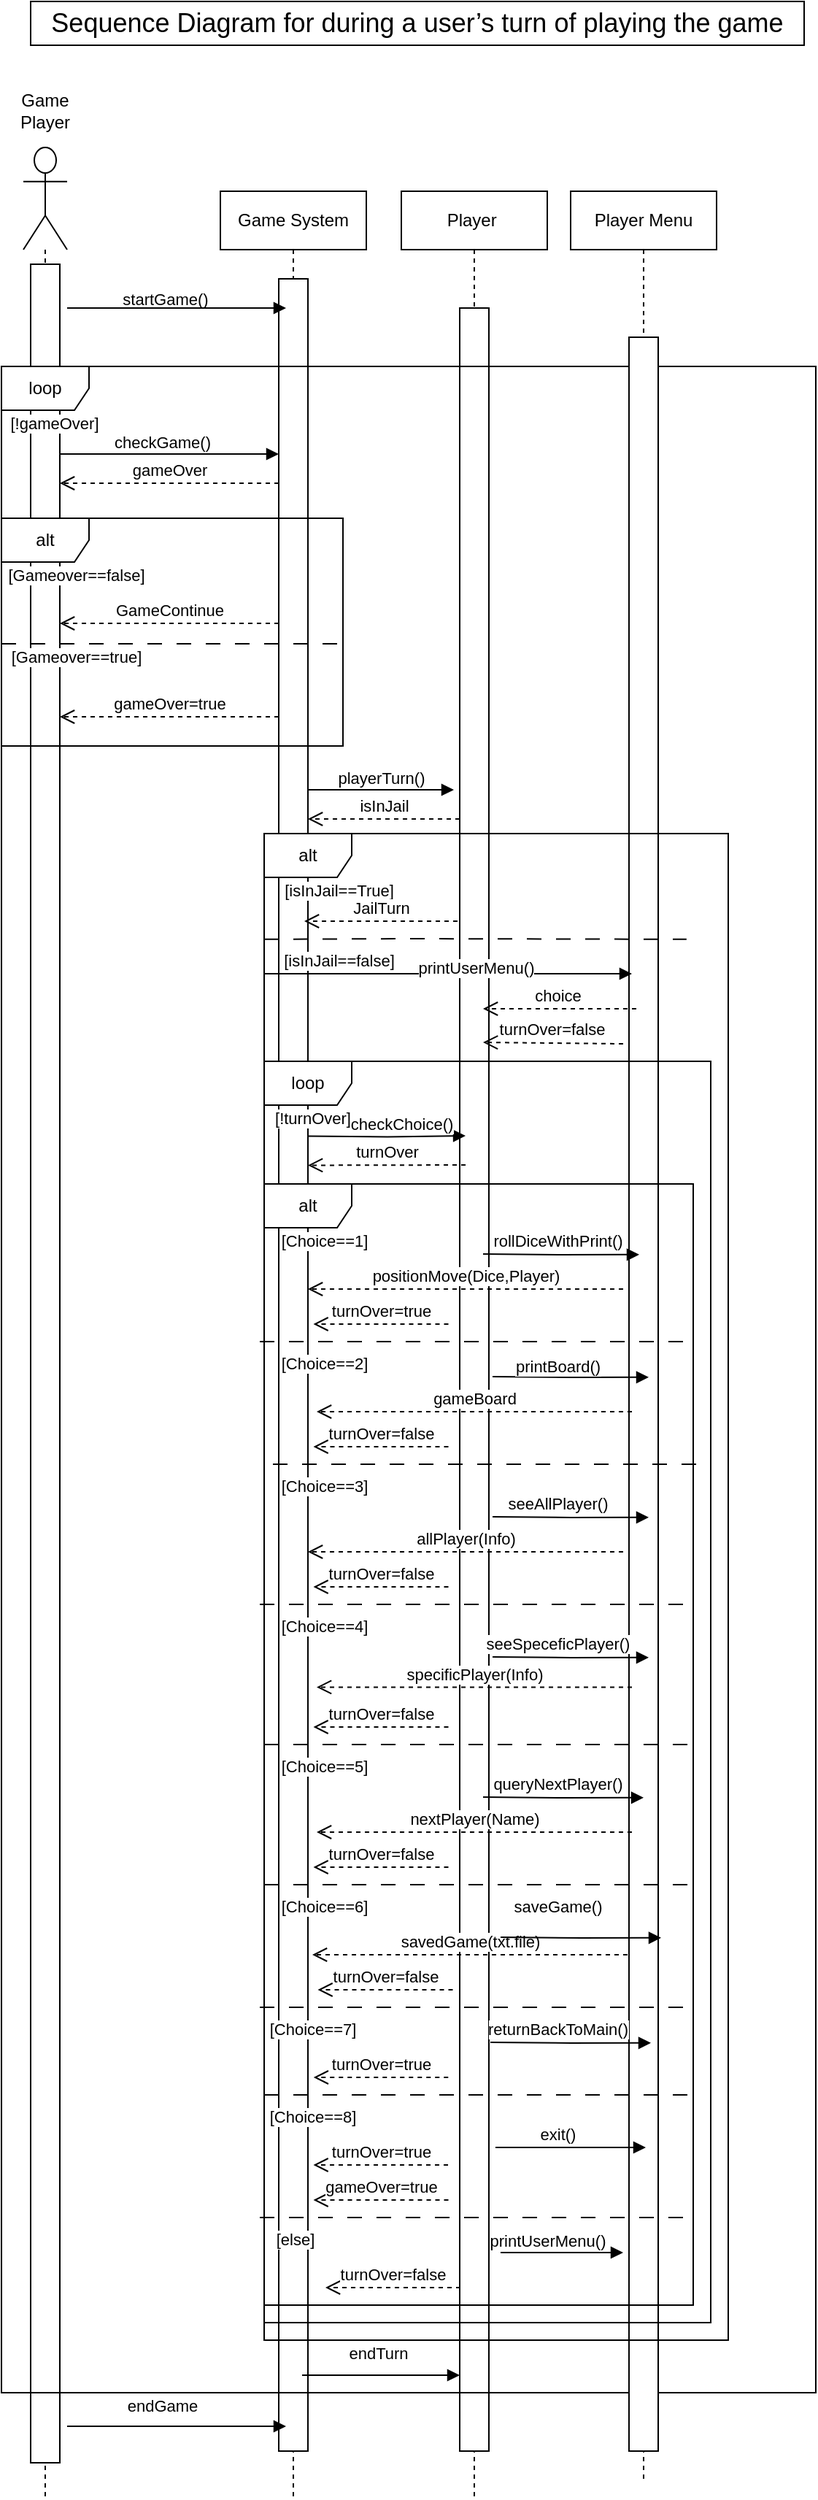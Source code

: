 <mxfile version="24.8.6">
  <diagram name="第 1 页" id="brwHPym1baECvuYmaZhg">
    <mxGraphModel grid="1" page="1" gridSize="12" guides="1" tooltips="1" connect="1" arrows="1" fold="1" pageScale="1" pageWidth="1654" pageHeight="2336" math="0" shadow="0">
      <root>
        <mxCell id="0" />
        <mxCell id="1" parent="0" />
        <mxCell id="54DzogWweAbs6cRqLhO4-1" value="&lt;font style=&quot;font-size: 18px;&quot;&gt;Sequence Diagram for&amp;nbsp;during a user’s turn of playing the game&lt;/font&gt;" style="rounded=0;whiteSpace=wrap;html=1;" vertex="1" parent="1">
          <mxGeometry x="110" y="90" width="530" height="30" as="geometry" />
        </mxCell>
        <mxCell id="5NUv0LfIs6cqSYfRhfGl-15" value="" style="shape=umlLifeline;perimeter=lifelinePerimeter;whiteSpace=wrap;html=1;container=1;dropTarget=0;collapsible=0;recursiveResize=0;outlineConnect=0;portConstraint=eastwest;newEdgeStyle={&quot;curved&quot;:0,&quot;rounded&quot;:0};participant=umlActor;size=70;" vertex="1" parent="1">
          <mxGeometry x="105" y="190" width="30" height="1610" as="geometry" />
        </mxCell>
        <mxCell id="5NUv0LfIs6cqSYfRhfGl-3" value="" style="html=1;points=[[0,0,0,0,5],[0,1,0,0,-5],[1,0,0,0,5],[1,1,0,0,-5]];perimeter=orthogonalPerimeter;outlineConnect=0;targetShapes=umlLifeline;portConstraint=eastwest;newEdgeStyle={&quot;curved&quot;:0,&quot;rounded&quot;:0};" vertex="1" parent="1">
          <mxGeometry x="110" y="270" width="20" height="1506" as="geometry" />
        </mxCell>
        <mxCell id="5NUv0LfIs6cqSYfRhfGl-14" value="Game System" style="shape=umlLifeline;perimeter=lifelinePerimeter;whiteSpace=wrap;html=1;container=1;dropTarget=0;collapsible=0;recursiveResize=0;outlineConnect=0;portConstraint=eastwest;newEdgeStyle={&quot;curved&quot;:0,&quot;rounded&quot;:0};" vertex="1" parent="1">
          <mxGeometry x="240" y="220" width="100" height="1580" as="geometry" />
        </mxCell>
        <mxCell id="5NUv0LfIs6cqSYfRhfGl-18" value="" style="html=1;points=[[0,0,0,0,5],[0,1,0,0,-5],[1,0,0,0,5],[1,1,0,0,-5]];perimeter=orthogonalPerimeter;outlineConnect=0;targetShapes=umlLifeline;portConstraint=eastwest;newEdgeStyle={&quot;curved&quot;:0,&quot;rounded&quot;:0};" vertex="1" parent="5NUv0LfIs6cqSYfRhfGl-14">
          <mxGeometry x="40" y="60" width="20" height="1488" as="geometry" />
        </mxCell>
        <mxCell id="5NUv0LfIs6cqSYfRhfGl-16" value="Game Player" style="text;html=1;align=center;verticalAlign=middle;whiteSpace=wrap;rounded=0;" vertex="1" parent="1">
          <mxGeometry x="90" y="150" width="60" height="30" as="geometry" />
        </mxCell>
        <mxCell id="5NUv0LfIs6cqSYfRhfGl-24" value="Player&amp;nbsp;" style="shape=umlLifeline;perimeter=lifelinePerimeter;whiteSpace=wrap;html=1;container=1;dropTarget=0;collapsible=0;recursiveResize=0;outlineConnect=0;portConstraint=eastwest;newEdgeStyle={&quot;curved&quot;:0,&quot;rounded&quot;:0};" vertex="1" parent="1">
          <mxGeometry x="364" y="220" width="100" height="1580" as="geometry" />
        </mxCell>
        <mxCell id="5NUv0LfIs6cqSYfRhfGl-25" value="" style="html=1;points=[[0,0,0,0,5],[0,1,0,0,-5],[1,0,0,0,5],[1,1,0,0,-5]];perimeter=orthogonalPerimeter;outlineConnect=0;targetShapes=umlLifeline;portConstraint=eastwest;newEdgeStyle={&quot;curved&quot;:0,&quot;rounded&quot;:0};" vertex="1" parent="5NUv0LfIs6cqSYfRhfGl-24">
          <mxGeometry x="40" y="80" width="20" height="1468" as="geometry" />
        </mxCell>
        <mxCell id="5NUv0LfIs6cqSYfRhfGl-27" value="loop" style="shape=umlFrame;whiteSpace=wrap;html=1;pointerEvents=0;" vertex="1" parent="1">
          <mxGeometry x="90" y="340" width="558" height="1388" as="geometry" />
        </mxCell>
        <mxCell id="5NUv0LfIs6cqSYfRhfGl-40" value="[!gameOver]" style="edgeLabel;resizable=0;html=1;align=center;verticalAlign=bottom;" connectable="0" vertex="1" parent="1">
          <mxGeometry x="135" y="340.0" as="geometry">
            <mxPoint x="-9" y="47" as="offset" />
          </mxGeometry>
        </mxCell>
        <mxCell id="5NUv0LfIs6cqSYfRhfGl-46" value="startGame()" style="edgeLabel;resizable=0;html=1;align=center;verticalAlign=bottom;" connectable="0" vertex="1" parent="1">
          <mxGeometry x="210" y="290" as="geometry">
            <mxPoint x="-8" y="12" as="offset" />
          </mxGeometry>
        </mxCell>
        <mxCell id="5NUv0LfIs6cqSYfRhfGl-49" value="" style="endArrow=block;endFill=1;html=1;edgeStyle=orthogonalEdgeStyle;align=left;verticalAlign=top;rounded=0;" edge="1" parent="1">
          <mxGeometry x="-1" relative="1" as="geometry">
            <mxPoint x="135" y="300" as="sourcePoint" />
            <mxPoint x="285" y="300" as="targetPoint" />
          </mxGeometry>
        </mxCell>
        <mxCell id="5NUv0LfIs6cqSYfRhfGl-50" value="" style="endArrow=block;endFill=1;html=1;edgeStyle=orthogonalEdgeStyle;align=left;verticalAlign=top;rounded=0;" edge="1" parent="1">
          <mxGeometry x="-1" relative="1" as="geometry">
            <mxPoint x="130" y="400" as="sourcePoint" />
            <mxPoint x="280" y="400" as="targetPoint" />
          </mxGeometry>
        </mxCell>
        <mxCell id="5NUv0LfIs6cqSYfRhfGl-51" value="checkGame()" style="edgeLabel;resizable=0;html=1;align=center;verticalAlign=bottom;" connectable="0" vertex="1" parent="1">
          <mxGeometry x="200" y="400.0" as="geometry" />
        </mxCell>
        <mxCell id="5NUv0LfIs6cqSYfRhfGl-55" value="endGame" style="edgeLabel;resizable=1;html=1;align=center;verticalAlign=bottom;movable=1;rotatable=1;deletable=1;editable=1;locked=0;connectable=1;" connectable="0" vertex="1" parent="1">
          <mxGeometry x="192" y="1680" as="geometry">
            <mxPoint x="8" y="65" as="offset" />
          </mxGeometry>
        </mxCell>
        <mxCell id="5NUv0LfIs6cqSYfRhfGl-54" value="" style="endArrow=block;endFill=1;html=1;edgeStyle=orthogonalEdgeStyle;align=left;verticalAlign=top;rounded=0;" edge="1" parent="1">
          <mxGeometry x="-1" relative="1" as="geometry">
            <mxPoint x="135" y="1751" as="sourcePoint" />
            <mxPoint x="285" y="1751" as="targetPoint" />
          </mxGeometry>
        </mxCell>
        <mxCell id="5NUv0LfIs6cqSYfRhfGl-56" value="alt" style="shape=umlFrame;whiteSpace=wrap;html=1;pointerEvents=0;movable=1;resizable=1;rotatable=1;deletable=1;editable=1;locked=0;connectable=1;" vertex="1" parent="1">
          <mxGeometry x="90" y="444" width="234" height="156" as="geometry" />
        </mxCell>
        <mxCell id="5NUv0LfIs6cqSYfRhfGl-58" value="gameOver" style="html=1;verticalAlign=bottom;endArrow=open;dashed=1;endSize=8;curved=0;rounded=0;movable=1;resizable=1;rotatable=1;deletable=1;editable=1;locked=0;connectable=1;" edge="1" parent="1">
          <mxGeometry relative="1" as="geometry">
            <mxPoint x="280" y="420" as="sourcePoint" />
            <mxPoint x="130.0" y="420" as="targetPoint" />
            <mxPoint as="offset" />
          </mxGeometry>
        </mxCell>
        <mxCell id="N0xQrKwxlJMAW4WGzeQc-1" value="" style="edgeStyle=orthogonalEdgeStyle;rounded=0;orthogonalLoop=1;jettySize=auto;html=1;" edge="1" parent="1" source="5NUv0LfIs6cqSYfRhfGl-64" target="5NUv0LfIs6cqSYfRhfGl-56">
          <mxGeometry relative="1" as="geometry" />
        </mxCell>
        <mxCell id="5NUv0LfIs6cqSYfRhfGl-64" value="[Gameover==false]" style="edgeLabel;resizable=1;html=1;align=center;verticalAlign=bottom;movable=1;rotatable=1;deletable=1;editable=1;locked=0;connectable=1;" connectable="0" vertex="1" parent="1">
          <mxGeometry x="150" y="444.0" as="geometry">
            <mxPoint x="-9" y="47" as="offset" />
          </mxGeometry>
        </mxCell>
        <mxCell id="5NUv0LfIs6cqSYfRhfGl-69" value="[Gameover==true]" style="edgeLabel;resizable=1;html=1;align=center;verticalAlign=bottom;movable=1;rotatable=1;deletable=1;editable=1;locked=0;connectable=1;" connectable="0" vertex="1" parent="1">
          <mxGeometry x="150" y="500.0" as="geometry">
            <mxPoint x="-9" y="47" as="offset" />
          </mxGeometry>
        </mxCell>
        <mxCell id="5NUv0LfIs6cqSYfRhfGl-70" value="" style="endArrow=none;startArrow=none;endFill=0;startFill=0;endSize=8;html=1;verticalAlign=bottom;dashed=1;labelBackgroundColor=none;dashPattern=10 10;rounded=0;movable=1;resizable=1;rotatable=1;deletable=1;editable=1;locked=0;connectable=1;" edge="1" parent="1">
          <mxGeometry width="160" relative="1" as="geometry">
            <mxPoint x="90" y="530" as="sourcePoint" />
            <mxPoint x="330" y="530" as="targetPoint" />
          </mxGeometry>
        </mxCell>
        <mxCell id="5NUv0LfIs6cqSYfRhfGl-71" value="GameContinue" style="html=1;verticalAlign=bottom;endArrow=open;dashed=1;endSize=8;curved=0;rounded=0;movable=1;resizable=1;rotatable=1;deletable=1;editable=1;locked=0;connectable=1;" edge="1" parent="1">
          <mxGeometry relative="1" as="geometry">
            <mxPoint x="280" y="516" as="sourcePoint" />
            <mxPoint x="130" y="516" as="targetPoint" />
            <mxPoint as="offset" />
          </mxGeometry>
        </mxCell>
        <mxCell id="5NUv0LfIs6cqSYfRhfGl-72" value="gameOver=true" style="html=1;verticalAlign=bottom;endArrow=open;dashed=1;endSize=8;curved=0;rounded=0;movable=1;resizable=1;rotatable=1;deletable=1;editable=1;locked=0;connectable=1;" edge="1" parent="1">
          <mxGeometry relative="1" as="geometry">
            <mxPoint x="280" y="580" as="sourcePoint" />
            <mxPoint x="130" y="580" as="targetPoint" />
            <mxPoint as="offset" />
          </mxGeometry>
        </mxCell>
        <mxCell id="5NUv0LfIs6cqSYfRhfGl-73" value="" style="endArrow=block;endFill=1;html=1;edgeStyle=orthogonalEdgeStyle;align=left;verticalAlign=top;rounded=0;" edge="1" parent="1">
          <mxGeometry x="-1" relative="1" as="geometry">
            <mxPoint x="300" y="630" as="sourcePoint" />
            <mxPoint x="400" y="630" as="targetPoint" />
          </mxGeometry>
        </mxCell>
        <mxCell id="5NUv0LfIs6cqSYfRhfGl-74" value="playerTurn()" style="edgeLabel;resizable=0;html=1;align=center;verticalAlign=bottom;" connectable="0" vertex="1" parent="1">
          <mxGeometry x="350" y="630.0" as="geometry" />
        </mxCell>
        <mxCell id="5NUv0LfIs6cqSYfRhfGl-75" value="Player Menu" style="shape=umlLifeline;perimeter=lifelinePerimeter;whiteSpace=wrap;html=1;container=1;dropTarget=0;collapsible=0;recursiveResize=0;outlineConnect=0;portConstraint=eastwest;newEdgeStyle={&quot;curved&quot;:0,&quot;rounded&quot;:0};" vertex="1" parent="1">
          <mxGeometry x="480" y="220" width="100" height="1568" as="geometry" />
        </mxCell>
        <mxCell id="5NUv0LfIs6cqSYfRhfGl-76" value="" style="html=1;points=[[0,0,0,0,5],[0,1,0,0,-5],[1,0,0,0,5],[1,1,0,0,-5]];perimeter=orthogonalPerimeter;outlineConnect=0;targetShapes=umlLifeline;portConstraint=eastwest;newEdgeStyle={&quot;curved&quot;:0,&quot;rounded&quot;:0};" vertex="1" parent="5NUv0LfIs6cqSYfRhfGl-75">
          <mxGeometry x="40" y="100" width="20" height="1448" as="geometry" />
        </mxCell>
        <mxCell id="5NUv0LfIs6cqSYfRhfGl-97" value="alt" style="shape=umlFrame;whiteSpace=wrap;html=1;pointerEvents=0;movable=1;resizable=1;rotatable=1;deletable=1;editable=1;locked=0;connectable=1;" vertex="1" parent="1">
          <mxGeometry x="270" y="660" width="318" height="1032" as="geometry" />
        </mxCell>
        <mxCell id="5NUv0LfIs6cqSYfRhfGl-98" value="isInJail" style="html=1;verticalAlign=bottom;endArrow=open;dashed=1;endSize=8;curved=0;rounded=0;movable=1;resizable=1;rotatable=1;deletable=1;editable=1;locked=0;connectable=1;" edge="1" parent="1" source="5NUv0LfIs6cqSYfRhfGl-25">
          <mxGeometry relative="1" as="geometry">
            <mxPoint x="450" y="650" as="sourcePoint" />
            <mxPoint x="300.0" y="650" as="targetPoint" />
            <mxPoint as="offset" />
          </mxGeometry>
        </mxCell>
        <mxCell id="5NUv0LfIs6cqSYfRhfGl-99" value="[isInJail==True]" style="edgeLabel;resizable=1;html=1;align=center;verticalAlign=bottom;movable=1;rotatable=1;deletable=1;editable=1;locked=0;connectable=1;" connectable="0" vertex="1" parent="1">
          <mxGeometry x="330" y="660.0" as="geometry">
            <mxPoint x="-9" y="47" as="offset" />
          </mxGeometry>
        </mxCell>
        <mxCell id="5NUv0LfIs6cqSYfRhfGl-100" value="[isInJail==false]" style="edgeLabel;resizable=1;html=1;align=center;verticalAlign=bottom;movable=1;rotatable=1;deletable=1;editable=1;locked=0;connectable=1;" connectable="0" vertex="1" parent="1">
          <mxGeometry x="330" y="708.0" as="geometry">
            <mxPoint x="-9" y="47" as="offset" />
          </mxGeometry>
        </mxCell>
        <mxCell id="5NUv0LfIs6cqSYfRhfGl-101" value="" style="endArrow=none;startArrow=none;endFill=0;startFill=0;endSize=8;html=1;verticalAlign=bottom;dashed=1;labelBackgroundColor=none;dashPattern=10 10;rounded=0;movable=1;resizable=1;rotatable=1;deletable=1;editable=1;locked=0;connectable=1;exitX=0.002;exitY=0.505;exitDx=0;exitDy=0;exitPerimeter=0;entryX=1;entryY=0.505;entryDx=0;entryDy=0;entryPerimeter=0;" edge="1" parent="1">
          <mxGeometry width="160" relative="1" as="geometry">
            <mxPoint x="270" y="732.4" as="sourcePoint" />
            <mxPoint x="559.42" y="732.4" as="targetPoint" />
            <Array as="points">
              <mxPoint x="369.42" y="732" />
            </Array>
          </mxGeometry>
        </mxCell>
        <mxCell id="5NUv0LfIs6cqSYfRhfGl-102" value="JailTurn" style="html=1;verticalAlign=bottom;endArrow=open;dashed=1;endSize=8;curved=0;rounded=0;movable=1;resizable=1;rotatable=1;deletable=1;editable=1;locked=0;connectable=1;" edge="1" parent="1">
          <mxGeometry relative="1" as="geometry">
            <mxPoint x="402.5" y="720" as="sourcePoint" />
            <mxPoint x="297.5" y="720" as="targetPoint" />
            <mxPoint as="offset" />
          </mxGeometry>
        </mxCell>
        <mxCell id="5NUv0LfIs6cqSYfRhfGl-105" value="" style="endArrow=block;endFill=1;html=1;edgeStyle=orthogonalEdgeStyle;align=left;verticalAlign=top;rounded=0;" edge="1" parent="1">
          <mxGeometry x="-1" relative="1" as="geometry">
            <mxPoint x="270" y="756" as="sourcePoint" />
            <mxPoint x="522" y="756" as="targetPoint" />
          </mxGeometry>
        </mxCell>
        <mxCell id="5NUv0LfIs6cqSYfRhfGl-106" value="printUserMenu()" style="edgeLabel;resizable=0;html=1;align=center;verticalAlign=bottom;" connectable="0" vertex="1" parent="1">
          <mxGeometry x="414" y="768.0" as="geometry">
            <mxPoint x="1" y="-8" as="offset" />
          </mxGeometry>
        </mxCell>
        <mxCell id="5NUv0LfIs6cqSYfRhfGl-107" value="loop" style="shape=umlFrame;whiteSpace=wrap;html=1;pointerEvents=0;" vertex="1" parent="1">
          <mxGeometry x="270" y="816" width="306" height="864" as="geometry" />
        </mxCell>
        <mxCell id="5NUv0LfIs6cqSYfRhfGl-108" value="choice" style="html=1;verticalAlign=bottom;endArrow=open;dashed=1;endSize=8;curved=0;rounded=0;movable=1;resizable=1;rotatable=1;deletable=1;editable=1;locked=0;connectable=1;" edge="1" parent="1">
          <mxGeometry x="0.029" relative="1" as="geometry">
            <mxPoint x="525" y="780" as="sourcePoint" />
            <mxPoint x="420" y="780" as="targetPoint" />
            <mxPoint as="offset" />
          </mxGeometry>
        </mxCell>
        <mxCell id="5NUv0LfIs6cqSYfRhfGl-112" value="[Choice==1]" style="edgeLabel;resizable=1;html=1;align=center;verticalAlign=bottom;movable=1;rotatable=1;deletable=1;editable=1;locked=0;connectable=1;" connectable="0" vertex="1" parent="1">
          <mxGeometry x="320" y="900.0" as="geometry">
            <mxPoint x="-9" y="47" as="offset" />
          </mxGeometry>
        </mxCell>
        <mxCell id="5NUv0LfIs6cqSYfRhfGl-114" value="turnOver=true" style="html=1;verticalAlign=bottom;endArrow=open;dashed=1;endSize=8;curved=0;rounded=0;movable=1;resizable=1;rotatable=1;deletable=1;editable=1;locked=0;connectable=1;" edge="1" parent="1">
          <mxGeometry relative="1" as="geometry">
            <mxPoint x="396.25" y="996" as="sourcePoint" />
            <mxPoint x="303.75" y="996" as="targetPoint" />
            <mxPoint as="offset" />
          </mxGeometry>
        </mxCell>
        <mxCell id="5NUv0LfIs6cqSYfRhfGl-115" value="" style="endArrow=block;endFill=1;html=1;edgeStyle=orthogonalEdgeStyle;align=left;verticalAlign=top;rounded=0;" edge="1" parent="1">
          <mxGeometry x="-1" relative="1" as="geometry">
            <mxPoint x="296" y="1716" as="sourcePoint" />
            <mxPoint x="404" y="1716" as="targetPoint" />
          </mxGeometry>
        </mxCell>
        <mxCell id="5NUv0LfIs6cqSYfRhfGl-116" value="endTurn" style="edgeLabel;resizable=1;html=1;align=center;verticalAlign=bottom;movable=1;rotatable=1;deletable=1;editable=1;locked=0;connectable=1;" connectable="0" vertex="1" parent="1">
          <mxGeometry x="340" y="1644" as="geometry">
            <mxPoint x="8" y="65" as="offset" />
          </mxGeometry>
        </mxCell>
        <mxCell id="5NUv0LfIs6cqSYfRhfGl-117" value="" style="endArrow=none;startArrow=none;endFill=0;startFill=0;endSize=8;html=1;verticalAlign=bottom;dashed=1;labelBackgroundColor=none;dashPattern=10 10;rounded=0;movable=1;resizable=1;rotatable=1;deletable=1;editable=1;locked=0;connectable=1;entryX=1;entryY=0.15;entryDx=0;entryDy=0;entryPerimeter=0;" edge="1" parent="1">
          <mxGeometry width="160" relative="1" as="geometry">
            <mxPoint x="267" y="1008" as="sourcePoint" />
            <mxPoint x="561" y="1008.0" as="targetPoint" />
            <Array as="points">
              <mxPoint x="420" y="1008" />
            </Array>
          </mxGeometry>
        </mxCell>
        <mxCell id="5NUv0LfIs6cqSYfRhfGl-118" value="alt" style="shape=umlFrame;whiteSpace=wrap;html=1;pointerEvents=0;movable=1;resizable=1;rotatable=1;deletable=1;editable=1;locked=0;connectable=1;" vertex="1" parent="1">
          <mxGeometry x="270" y="900" width="294" height="768" as="geometry" />
        </mxCell>
        <mxCell id="5NUv0LfIs6cqSYfRhfGl-119" value="" style="endArrow=block;endFill=1;html=1;edgeStyle=orthogonalEdgeStyle;align=left;verticalAlign=top;rounded=0;" edge="1" parent="1">
          <mxGeometry x="-1" relative="1" as="geometry">
            <mxPoint x="300" y="867.23" as="sourcePoint" />
            <mxPoint x="408" y="867" as="targetPoint" />
          </mxGeometry>
        </mxCell>
        <mxCell id="5NUv0LfIs6cqSYfRhfGl-120" value="checkChoice()" style="edgeLabel;resizable=0;html=1;align=center;verticalAlign=bottom;" connectable="0" vertex="1" parent="1">
          <mxGeometry x="364" y="867.23" as="geometry" />
        </mxCell>
        <mxCell id="5NUv0LfIs6cqSYfRhfGl-121" value="turnOver" style="html=1;verticalAlign=bottom;endArrow=open;dashed=1;endSize=8;curved=0;rounded=0;movable=1;resizable=1;rotatable=1;deletable=1;editable=1;locked=0;connectable=1;" edge="1" parent="1">
          <mxGeometry relative="1" as="geometry">
            <mxPoint x="408" y="887" as="sourcePoint" />
            <mxPoint x="300.0" y="887.23" as="targetPoint" />
            <mxPoint as="offset" />
          </mxGeometry>
        </mxCell>
        <mxCell id="5NUv0LfIs6cqSYfRhfGl-123" value="" style="endArrow=block;endFill=1;html=1;edgeStyle=orthogonalEdgeStyle;align=left;verticalAlign=top;rounded=0;" edge="1" parent="1">
          <mxGeometry x="-1" relative="1" as="geometry">
            <mxPoint x="420" y="948" as="sourcePoint" />
            <mxPoint x="527" y="948.38" as="targetPoint" />
          </mxGeometry>
        </mxCell>
        <mxCell id="5NUv0LfIs6cqSYfRhfGl-124" value="rollDiceWithPrint()" style="edgeLabel;resizable=1;html=1;align=center;verticalAlign=bottom;movable=1;rotatable=1;deletable=1;editable=1;locked=0;connectable=1;" connectable="0" vertex="1" parent="1">
          <mxGeometry x="480" y="900.0" as="geometry">
            <mxPoint x="-9" y="47" as="offset" />
          </mxGeometry>
        </mxCell>
        <mxCell id="5NUv0LfIs6cqSYfRhfGl-125" value="positionMove(Dice,Player)" style="html=1;verticalAlign=bottom;endArrow=open;dashed=1;endSize=8;curved=0;rounded=0;movable=1;resizable=1;rotatable=1;deletable=1;editable=1;locked=0;connectable=1;" edge="1" parent="1">
          <mxGeometry relative="1" as="geometry">
            <mxPoint x="516" y="972" as="sourcePoint" />
            <mxPoint x="300" y="972" as="targetPoint" />
            <mxPoint as="offset" />
          </mxGeometry>
        </mxCell>
        <mxCell id="5NUv0LfIs6cqSYfRhfGl-133" value="turnOver=false" style="html=1;verticalAlign=bottom;endArrow=open;dashed=1;endSize=8;curved=0;rounded=0;movable=1;resizable=1;rotatable=1;deletable=1;editable=1;locked=0;connectable=1;" edge="1" parent="1">
          <mxGeometry relative="1" as="geometry">
            <mxPoint x="396.25" y="1080" as="sourcePoint" />
            <mxPoint x="303.75" y="1080" as="targetPoint" />
            <mxPoint as="offset" />
          </mxGeometry>
        </mxCell>
        <mxCell id="5NUv0LfIs6cqSYfRhfGl-134" value="" style="endArrow=none;startArrow=none;endFill=0;startFill=0;endSize=8;html=1;verticalAlign=bottom;dashed=1;labelBackgroundColor=none;dashPattern=10 10;rounded=0;movable=1;resizable=1;rotatable=1;deletable=1;editable=1;locked=0;connectable=1;entryX=1;entryY=0.15;entryDx=0;entryDy=0;entryPerimeter=0;" edge="1" parent="1">
          <mxGeometry width="160" relative="1" as="geometry">
            <mxPoint x="276" y="1092" as="sourcePoint" />
            <mxPoint x="570" y="1092" as="targetPoint" />
            <Array as="points">
              <mxPoint x="429" y="1092" />
            </Array>
          </mxGeometry>
        </mxCell>
        <mxCell id="5NUv0LfIs6cqSYfRhfGl-135" value="" style="endArrow=block;endFill=1;html=1;edgeStyle=orthogonalEdgeStyle;align=left;verticalAlign=top;rounded=0;" edge="1" parent="1">
          <mxGeometry x="-1" relative="1" as="geometry">
            <mxPoint x="426.5" y="1032" as="sourcePoint" />
            <mxPoint x="533.5" y="1032.38" as="targetPoint" />
          </mxGeometry>
        </mxCell>
        <mxCell id="5NUv0LfIs6cqSYfRhfGl-137" value="turnOver=false" style="html=1;verticalAlign=bottom;endArrow=open;dashed=1;endSize=8;curved=0;rounded=0;movable=1;resizable=1;rotatable=1;deletable=1;editable=1;locked=0;connectable=1;" edge="1" parent="1">
          <mxGeometry relative="1" as="geometry">
            <mxPoint x="396.25" y="1176" as="sourcePoint" />
            <mxPoint x="303.75" y="1176" as="targetPoint" />
            <mxPoint as="offset" />
          </mxGeometry>
        </mxCell>
        <mxCell id="5NUv0LfIs6cqSYfRhfGl-138" value="" style="endArrow=none;startArrow=none;endFill=0;startFill=0;endSize=8;html=1;verticalAlign=bottom;dashed=1;labelBackgroundColor=none;dashPattern=10 10;rounded=0;movable=1;resizable=1;rotatable=1;deletable=1;editable=1;locked=0;connectable=1;entryX=1;entryY=0.15;entryDx=0;entryDy=0;entryPerimeter=0;" edge="1" parent="1">
          <mxGeometry width="160" relative="1" as="geometry">
            <mxPoint x="267" y="1188" as="sourcePoint" />
            <mxPoint x="561" y="1188.0" as="targetPoint" />
            <Array as="points">
              <mxPoint x="420" y="1188" />
            </Array>
          </mxGeometry>
        </mxCell>
        <mxCell id="5NUv0LfIs6cqSYfRhfGl-140" value="allPlayer(Info)" style="html=1;verticalAlign=bottom;endArrow=open;dashed=1;endSize=8;curved=0;rounded=0;movable=1;resizable=1;rotatable=1;deletable=1;editable=1;locked=0;connectable=1;" edge="1" parent="1">
          <mxGeometry relative="1" as="geometry">
            <mxPoint x="516" y="1152" as="sourcePoint" />
            <mxPoint x="300" y="1152" as="targetPoint" />
            <mxPoint as="offset" />
          </mxGeometry>
        </mxCell>
        <mxCell id="5NUv0LfIs6cqSYfRhfGl-141" value="[Choice==2]" style="edgeLabel;resizable=1;html=1;align=center;verticalAlign=bottom;movable=1;rotatable=1;deletable=1;editable=1;locked=0;connectable=1;" connectable="0" vertex="1" parent="1">
          <mxGeometry x="320" y="984.0" as="geometry">
            <mxPoint x="-9" y="47" as="offset" />
          </mxGeometry>
        </mxCell>
        <mxCell id="5NUv0LfIs6cqSYfRhfGl-142" value="[Choice==3]" style="edgeLabel;resizable=1;html=1;align=center;verticalAlign=bottom;movable=1;rotatable=1;deletable=1;editable=1;locked=0;connectable=1;" connectable="0" vertex="1" parent="1">
          <mxGeometry x="320" y="1068" as="geometry">
            <mxPoint x="-9" y="47" as="offset" />
          </mxGeometry>
        </mxCell>
        <mxCell id="5NUv0LfIs6cqSYfRhfGl-143" value="turnOver=false" style="html=1;verticalAlign=bottom;endArrow=open;dashed=1;endSize=8;curved=0;rounded=0;movable=1;resizable=1;rotatable=1;deletable=1;editable=1;locked=0;connectable=1;" edge="1" parent="1">
          <mxGeometry relative="1" as="geometry">
            <mxPoint x="396.25" y="1272" as="sourcePoint" />
            <mxPoint x="303.75" y="1272" as="targetPoint" />
            <mxPoint as="offset" />
          </mxGeometry>
        </mxCell>
        <mxCell id="5NUv0LfIs6cqSYfRhfGl-144" value="" style="endArrow=none;startArrow=none;endFill=0;startFill=0;endSize=8;html=1;verticalAlign=bottom;dashed=1;labelBackgroundColor=none;dashPattern=10 10;rounded=0;movable=1;resizable=1;rotatable=1;deletable=1;editable=1;locked=0;connectable=1;entryX=1;entryY=0.15;entryDx=0;entryDy=0;entryPerimeter=0;" edge="1" parent="1">
          <mxGeometry width="160" relative="1" as="geometry">
            <mxPoint x="270" y="1284" as="sourcePoint" />
            <mxPoint x="564" y="1284.0" as="targetPoint" />
            <Array as="points">
              <mxPoint x="423" y="1284" />
            </Array>
          </mxGeometry>
        </mxCell>
        <mxCell id="5NUv0LfIs6cqSYfRhfGl-146" value="specificPlayer(Info)" style="html=1;verticalAlign=bottom;endArrow=open;dashed=1;endSize=8;curved=0;rounded=0;movable=1;resizable=1;rotatable=1;deletable=1;editable=1;locked=0;connectable=1;" edge="1" parent="1">
          <mxGeometry relative="1" as="geometry">
            <mxPoint x="522" y="1244.7" as="sourcePoint" />
            <mxPoint x="306" y="1244.7" as="targetPoint" />
            <mxPoint as="offset" />
          </mxGeometry>
        </mxCell>
        <mxCell id="5NUv0LfIs6cqSYfRhfGl-147" value="turnOver=false" style="html=1;verticalAlign=bottom;endArrow=open;dashed=1;endSize=8;curved=0;rounded=0;movable=1;resizable=1;rotatable=1;deletable=1;editable=1;locked=0;connectable=1;" edge="1" parent="1">
          <mxGeometry relative="1" as="geometry">
            <mxPoint x="396.25" y="1368" as="sourcePoint" />
            <mxPoint x="303.75" y="1368" as="targetPoint" />
            <mxPoint as="offset" />
          </mxGeometry>
        </mxCell>
        <mxCell id="5NUv0LfIs6cqSYfRhfGl-148" value="" style="endArrow=none;startArrow=none;endFill=0;startFill=0;endSize=8;html=1;verticalAlign=bottom;dashed=1;labelBackgroundColor=none;dashPattern=10 10;rounded=0;movable=1;resizable=1;rotatable=1;deletable=1;editable=1;locked=0;connectable=1;entryX=1;entryY=0.15;entryDx=0;entryDy=0;entryPerimeter=0;" edge="1" parent="1">
          <mxGeometry width="160" relative="1" as="geometry">
            <mxPoint x="270" y="1380" as="sourcePoint" />
            <mxPoint x="564" y="1380.0" as="targetPoint" />
            <Array as="points">
              <mxPoint x="423" y="1380" />
            </Array>
          </mxGeometry>
        </mxCell>
        <mxCell id="5NUv0LfIs6cqSYfRhfGl-149" value="" style="endArrow=block;endFill=1;html=1;edgeStyle=orthogonalEdgeStyle;align=left;verticalAlign=top;rounded=0;" edge="1" parent="1">
          <mxGeometry x="-1" relative="1" as="geometry">
            <mxPoint x="420" y="1320" as="sourcePoint" />
            <mxPoint x="530" y="1320.38" as="targetPoint" />
          </mxGeometry>
        </mxCell>
        <mxCell id="5NUv0LfIs6cqSYfRhfGl-150" value="nextPlayer(Name)" style="html=1;verticalAlign=bottom;endArrow=open;dashed=1;endSize=8;curved=0;rounded=0;movable=1;resizable=1;rotatable=1;deletable=1;editable=1;locked=0;connectable=1;" edge="1" parent="1">
          <mxGeometry relative="1" as="geometry">
            <mxPoint x="522" y="1344" as="sourcePoint" />
            <mxPoint x="306" y="1344" as="targetPoint" />
            <mxPoint as="offset" />
          </mxGeometry>
        </mxCell>
        <mxCell id="5NUv0LfIs6cqSYfRhfGl-151" value="turnOver=false" style="html=1;verticalAlign=bottom;endArrow=open;dashed=1;endSize=8;curved=0;rounded=0;movable=1;resizable=1;rotatable=1;deletable=1;editable=1;locked=0;connectable=1;" edge="1" parent="1">
          <mxGeometry relative="1" as="geometry">
            <mxPoint x="399.25" y="1452" as="sourcePoint" />
            <mxPoint x="306.75" y="1452" as="targetPoint" />
            <mxPoint as="offset" />
          </mxGeometry>
        </mxCell>
        <mxCell id="5NUv0LfIs6cqSYfRhfGl-152" value="" style="endArrow=none;startArrow=none;endFill=0;startFill=0;endSize=8;html=1;verticalAlign=bottom;dashed=1;labelBackgroundColor=none;dashPattern=10 10;rounded=0;movable=1;resizable=1;rotatable=1;deletable=1;editable=1;locked=0;connectable=1;entryX=1;entryY=0.15;entryDx=0;entryDy=0;entryPerimeter=0;" edge="1" parent="1">
          <mxGeometry width="160" relative="1" as="geometry">
            <mxPoint x="267" y="1464" as="sourcePoint" />
            <mxPoint x="561" y="1464.0" as="targetPoint" />
            <Array as="points">
              <mxPoint x="420" y="1464" />
            </Array>
          </mxGeometry>
        </mxCell>
        <mxCell id="5NUv0LfIs6cqSYfRhfGl-153" value="" style="endArrow=block;endFill=1;html=1;edgeStyle=orthogonalEdgeStyle;align=left;verticalAlign=top;rounded=0;" edge="1" parent="1">
          <mxGeometry x="-1" relative="1" as="geometry">
            <mxPoint x="425" y="1488" as="sourcePoint" />
            <mxPoint x="535" y="1488.38" as="targetPoint" />
          </mxGeometry>
        </mxCell>
        <mxCell id="5NUv0LfIs6cqSYfRhfGl-154" value="savedGame(txt.file)" style="html=1;verticalAlign=bottom;endArrow=open;dashed=1;endSize=8;curved=0;rounded=0;movable=1;resizable=1;rotatable=1;deletable=1;editable=1;locked=0;connectable=1;" edge="1" parent="1">
          <mxGeometry relative="1" as="geometry">
            <mxPoint x="519" y="1428" as="sourcePoint" />
            <mxPoint x="303" y="1428" as="targetPoint" />
            <mxPoint as="offset" />
          </mxGeometry>
        </mxCell>
        <mxCell id="5NUv0LfIs6cqSYfRhfGl-155" value="[Choice==4]" style="edgeLabel;resizable=1;html=1;align=center;verticalAlign=bottom;movable=1;rotatable=1;deletable=1;editable=1;locked=0;connectable=1;" connectable="0" vertex="1" parent="1">
          <mxGeometry x="320" y="1164" as="geometry">
            <mxPoint x="-9" y="47" as="offset" />
          </mxGeometry>
        </mxCell>
        <mxCell id="5NUv0LfIs6cqSYfRhfGl-156" value="[Choice==5]" style="edgeLabel;resizable=1;html=1;align=center;verticalAlign=bottom;movable=1;rotatable=1;deletable=1;editable=1;locked=0;connectable=1;" connectable="0" vertex="1" parent="1">
          <mxGeometry x="320" y="1260" as="geometry">
            <mxPoint x="-9" y="47" as="offset" />
          </mxGeometry>
        </mxCell>
        <mxCell id="5NUv0LfIs6cqSYfRhfGl-157" value="[Choice==6]" style="edgeLabel;resizable=1;html=1;align=center;verticalAlign=bottom;movable=1;rotatable=1;deletable=1;editable=1;locked=0;connectable=1;" connectable="0" vertex="1" parent="1">
          <mxGeometry x="320" y="1356" as="geometry">
            <mxPoint x="-9" y="47" as="offset" />
          </mxGeometry>
        </mxCell>
        <mxCell id="5NUv0LfIs6cqSYfRhfGl-158" value="turnOver=true" style="html=1;verticalAlign=bottom;endArrow=open;dashed=1;endSize=8;curved=0;rounded=0;movable=1;resizable=1;rotatable=1;deletable=1;editable=1;locked=0;connectable=1;" edge="1" parent="1">
          <mxGeometry relative="1" as="geometry">
            <mxPoint x="396" y="1572" as="sourcePoint" />
            <mxPoint x="303.75" y="1572" as="targetPoint" />
            <mxPoint as="offset" />
          </mxGeometry>
        </mxCell>
        <mxCell id="5NUv0LfIs6cqSYfRhfGl-159" value="" style="endArrow=none;startArrow=none;endFill=0;startFill=0;endSize=8;html=1;verticalAlign=bottom;dashed=1;labelBackgroundColor=none;dashPattern=10 10;rounded=0;movable=1;resizable=1;rotatable=1;deletable=1;editable=1;locked=0;connectable=1;entryX=1;entryY=0.15;entryDx=0;entryDy=0;entryPerimeter=0;" edge="1" parent="1">
          <mxGeometry width="160" relative="1" as="geometry">
            <mxPoint x="267" y="1608" as="sourcePoint" />
            <mxPoint x="561" y="1608.0" as="targetPoint" />
            <Array as="points">
              <mxPoint x="420" y="1608" />
            </Array>
          </mxGeometry>
        </mxCell>
        <mxCell id="5NUv0LfIs6cqSYfRhfGl-162" value="[Choice==8]" style="edgeLabel;resizable=1;html=1;align=center;verticalAlign=bottom;movable=1;rotatable=1;deletable=1;editable=1;locked=0;connectable=1;" connectable="0" vertex="1" parent="1">
          <mxGeometry x="312" y="1500" as="geometry">
            <mxPoint x="-9" y="47" as="offset" />
          </mxGeometry>
        </mxCell>
        <mxCell id="5NUv0LfIs6cqSYfRhfGl-163" value="printBoard()" style="edgeLabel;resizable=1;html=1;align=center;verticalAlign=bottom;movable=1;rotatable=1;deletable=1;editable=1;locked=0;connectable=1;" connectable="0" vertex="1" parent="1">
          <mxGeometry x="480" y="986.0" as="geometry">
            <mxPoint x="-9" y="47" as="offset" />
          </mxGeometry>
        </mxCell>
        <mxCell id="5NUv0LfIs6cqSYfRhfGl-164" value="[!turnOver]" style="edgeLabel;resizable=0;html=1;align=center;verticalAlign=bottom;" connectable="0" vertex="1" parent="1">
          <mxGeometry x="312" y="816.0" as="geometry">
            <mxPoint x="-9" y="47" as="offset" />
          </mxGeometry>
        </mxCell>
        <mxCell id="5NUv0LfIs6cqSYfRhfGl-165" value="gameBoard" style="html=1;verticalAlign=bottom;endArrow=open;dashed=1;endSize=8;curved=0;rounded=0;movable=1;resizable=1;rotatable=1;deletable=1;editable=1;locked=0;connectable=1;" edge="1" parent="1">
          <mxGeometry relative="1" as="geometry">
            <mxPoint x="522" y="1056" as="sourcePoint" />
            <mxPoint x="306" y="1056" as="targetPoint" />
            <mxPoint as="offset" />
          </mxGeometry>
        </mxCell>
        <mxCell id="5NUv0LfIs6cqSYfRhfGl-166" value="" style="endArrow=block;endFill=1;html=1;edgeStyle=orthogonalEdgeStyle;align=left;verticalAlign=top;rounded=0;" edge="1" parent="1">
          <mxGeometry x="-1" relative="1" as="geometry">
            <mxPoint x="426.5" y="1128" as="sourcePoint" />
            <mxPoint x="533.5" y="1128.38" as="targetPoint" />
          </mxGeometry>
        </mxCell>
        <mxCell id="5NUv0LfIs6cqSYfRhfGl-167" value="seeAllPlayer()" style="edgeLabel;resizable=1;html=1;align=center;verticalAlign=bottom;movable=1;rotatable=1;deletable=1;editable=1;locked=0;connectable=1;" connectable="0" vertex="1" parent="1">
          <mxGeometry x="480" y="1080" as="geometry">
            <mxPoint x="-9" y="47" as="offset" />
          </mxGeometry>
        </mxCell>
        <mxCell id="5NUv0LfIs6cqSYfRhfGl-168" value="" style="endArrow=block;endFill=1;html=1;edgeStyle=orthogonalEdgeStyle;align=left;verticalAlign=top;rounded=0;" edge="1" parent="1">
          <mxGeometry x="-1" relative="1" as="geometry">
            <mxPoint x="426.5" y="1224" as="sourcePoint" />
            <mxPoint x="533.5" y="1224.38" as="targetPoint" />
          </mxGeometry>
        </mxCell>
        <mxCell id="5NUv0LfIs6cqSYfRhfGl-169" value="seeSpeceficPlayer()" style="edgeLabel;resizable=1;html=1;align=center;verticalAlign=bottom;movable=1;rotatable=1;deletable=1;editable=1;locked=0;connectable=1;" connectable="0" vertex="1" parent="1">
          <mxGeometry x="480" y="1176" as="geometry">
            <mxPoint x="-9" y="47" as="offset" />
          </mxGeometry>
        </mxCell>
        <mxCell id="5NUv0LfIs6cqSYfRhfGl-170" value="queryNextPlayer()" style="edgeLabel;resizable=1;html=1;align=center;verticalAlign=bottom;movable=1;rotatable=1;deletable=1;editable=1;locked=0;connectable=1;" connectable="0" vertex="1" parent="1">
          <mxGeometry x="480" y="1272" as="geometry">
            <mxPoint x="-9" y="47" as="offset" />
          </mxGeometry>
        </mxCell>
        <mxCell id="5NUv0LfIs6cqSYfRhfGl-171" value="saveGame()" style="edgeLabel;resizable=1;html=1;align=center;verticalAlign=bottom;movable=1;rotatable=1;deletable=1;editable=1;locked=0;connectable=1;" connectable="0" vertex="1" parent="1">
          <mxGeometry x="480" y="1356" as="geometry">
            <mxPoint x="-9" y="47" as="offset" />
          </mxGeometry>
        </mxCell>
        <mxCell id="5NUv0LfIs6cqSYfRhfGl-172" value="" style="endArrow=block;endFill=1;html=1;edgeStyle=orthogonalEdgeStyle;align=left;verticalAlign=top;rounded=0;" edge="1" parent="1">
          <mxGeometry x="-1" relative="1" as="geometry">
            <mxPoint x="428.5" y="1560" as="sourcePoint" />
            <mxPoint x="531.5" y="1560" as="targetPoint" />
          </mxGeometry>
        </mxCell>
        <mxCell id="5NUv0LfIs6cqSYfRhfGl-173" value="exit()" style="edgeLabel;resizable=1;html=1;align=center;verticalAlign=bottom;movable=1;rotatable=1;deletable=1;editable=1;locked=0;connectable=1;" connectable="0" vertex="1" parent="1">
          <mxGeometry x="480" y="1512" as="geometry">
            <mxPoint x="-9" y="47" as="offset" />
          </mxGeometry>
        </mxCell>
        <mxCell id="N0xQrKwxlJMAW4WGzeQc-6" value="[else]" style="edgeLabel;resizable=1;html=1;align=center;verticalAlign=bottom;movable=1;rotatable=1;deletable=1;editable=1;locked=0;connectable=1;" connectable="0" vertex="1" parent="1">
          <mxGeometry x="300" y="1584" as="geometry">
            <mxPoint x="-9" y="47" as="offset" />
          </mxGeometry>
        </mxCell>
        <mxCell id="5NUv0LfIs6cqSYfRhfGl-174" value="gameOver=true" style="html=1;verticalAlign=bottom;endArrow=open;dashed=1;endSize=8;curved=0;rounded=0;movable=1;resizable=1;rotatable=1;deletable=1;editable=1;locked=0;connectable=1;" edge="1" parent="1">
          <mxGeometry relative="1" as="geometry">
            <mxPoint x="396.25" y="1596" as="sourcePoint" />
            <mxPoint x="303.75" y="1596" as="targetPoint" />
            <mxPoint as="offset" />
          </mxGeometry>
        </mxCell>
        <mxCell id="N0xQrKwxlJMAW4WGzeQc-2" value="" style="endArrow=none;startArrow=none;endFill=0;startFill=0;endSize=8;html=1;verticalAlign=bottom;dashed=1;labelBackgroundColor=none;dashPattern=10 10;rounded=0;movable=1;resizable=1;rotatable=1;deletable=1;editable=1;locked=0;connectable=1;entryX=1;entryY=0.15;entryDx=0;entryDy=0;entryPerimeter=0;" edge="1" parent="1">
          <mxGeometry width="160" relative="1" as="geometry">
            <mxPoint x="270" y="1524" as="sourcePoint" />
            <mxPoint x="564" y="1524.0" as="targetPoint" />
            <Array as="points">
              <mxPoint x="423" y="1524" />
            </Array>
          </mxGeometry>
        </mxCell>
        <mxCell id="N0xQrKwxlJMAW4WGzeQc-3" value="[Choice==7]" style="edgeLabel;resizable=1;html=1;align=center;verticalAlign=bottom;movable=1;rotatable=1;deletable=1;editable=1;locked=0;connectable=1;" connectable="0" vertex="1" parent="1">
          <mxGeometry x="312" y="1440" as="geometry">
            <mxPoint x="-9" y="47" as="offset" />
          </mxGeometry>
        </mxCell>
        <mxCell id="N0xQrKwxlJMAW4WGzeQc-9" value="" style="endArrow=block;endFill=1;html=1;edgeStyle=orthogonalEdgeStyle;align=left;verticalAlign=top;rounded=0;" edge="1" parent="1">
          <mxGeometry x="-1" relative="1" as="geometry">
            <mxPoint x="432" y="1632" as="sourcePoint" />
            <mxPoint x="516" y="1632" as="targetPoint" />
          </mxGeometry>
        </mxCell>
        <mxCell id="N0xQrKwxlJMAW4WGzeQc-10" value="printUserMenu()" style="edgeLabel;resizable=0;html=1;align=center;verticalAlign=bottom;" connectable="0" vertex="1" parent="1">
          <mxGeometry x="464" y="1632" as="geometry" />
        </mxCell>
        <mxCell id="N0xQrKwxlJMAW4WGzeQc-11" value="turnOver=false" style="html=1;verticalAlign=bottom;endArrow=open;dashed=1;endSize=8;curved=0;rounded=0;movable=1;resizable=1;rotatable=1;deletable=1;editable=1;locked=0;connectable=1;" edge="1" parent="1">
          <mxGeometry relative="1" as="geometry">
            <mxPoint x="404.5" y="1656" as="sourcePoint" />
            <mxPoint x="312" y="1656" as="targetPoint" />
            <mxPoint as="offset" />
          </mxGeometry>
        </mxCell>
        <mxCell id="N0xQrKwxlJMAW4WGzeQc-12" value="turnOver=true" style="html=1;verticalAlign=bottom;endArrow=open;dashed=1;endSize=8;curved=0;rounded=0;movable=1;resizable=1;rotatable=1;deletable=1;editable=1;locked=0;connectable=1;" edge="1" parent="1">
          <mxGeometry relative="1" as="geometry">
            <mxPoint x="396.13" y="1512" as="sourcePoint" />
            <mxPoint x="303.88" y="1512" as="targetPoint" />
            <mxPoint as="offset" />
          </mxGeometry>
        </mxCell>
        <mxCell id="N0xQrKwxlJMAW4WGzeQc-13" value="returnBackToMain()" style="edgeLabel;resizable=1;html=1;align=center;verticalAlign=bottom;movable=1;rotatable=1;deletable=1;editable=1;locked=0;connectable=1;" connectable="0" vertex="1" parent="1">
          <mxGeometry x="480" y="1440" as="geometry">
            <mxPoint x="-9" y="47" as="offset" />
          </mxGeometry>
        </mxCell>
        <mxCell id="N0xQrKwxlJMAW4WGzeQc-14" value="" style="endArrow=block;endFill=1;html=1;edgeStyle=orthogonalEdgeStyle;align=left;verticalAlign=top;rounded=0;" edge="1" parent="1">
          <mxGeometry x="-1" relative="1" as="geometry">
            <mxPoint x="432" y="1416" as="sourcePoint" />
            <mxPoint x="542" y="1416.38" as="targetPoint" />
          </mxGeometry>
        </mxCell>
        <mxCell id="N0xQrKwxlJMAW4WGzeQc-15" value="turnOver=false" style="html=1;verticalAlign=bottom;endArrow=open;dashed=1;endSize=8;curved=0;rounded=0;movable=1;resizable=1;rotatable=1;deletable=1;editable=1;locked=0;connectable=1;" edge="1" parent="1">
          <mxGeometry x="0.029" relative="1" as="geometry">
            <mxPoint x="516" y="804" as="sourcePoint" />
            <mxPoint x="420" y="803" as="targetPoint" />
            <mxPoint as="offset" />
          </mxGeometry>
        </mxCell>
      </root>
    </mxGraphModel>
  </diagram>
</mxfile>
